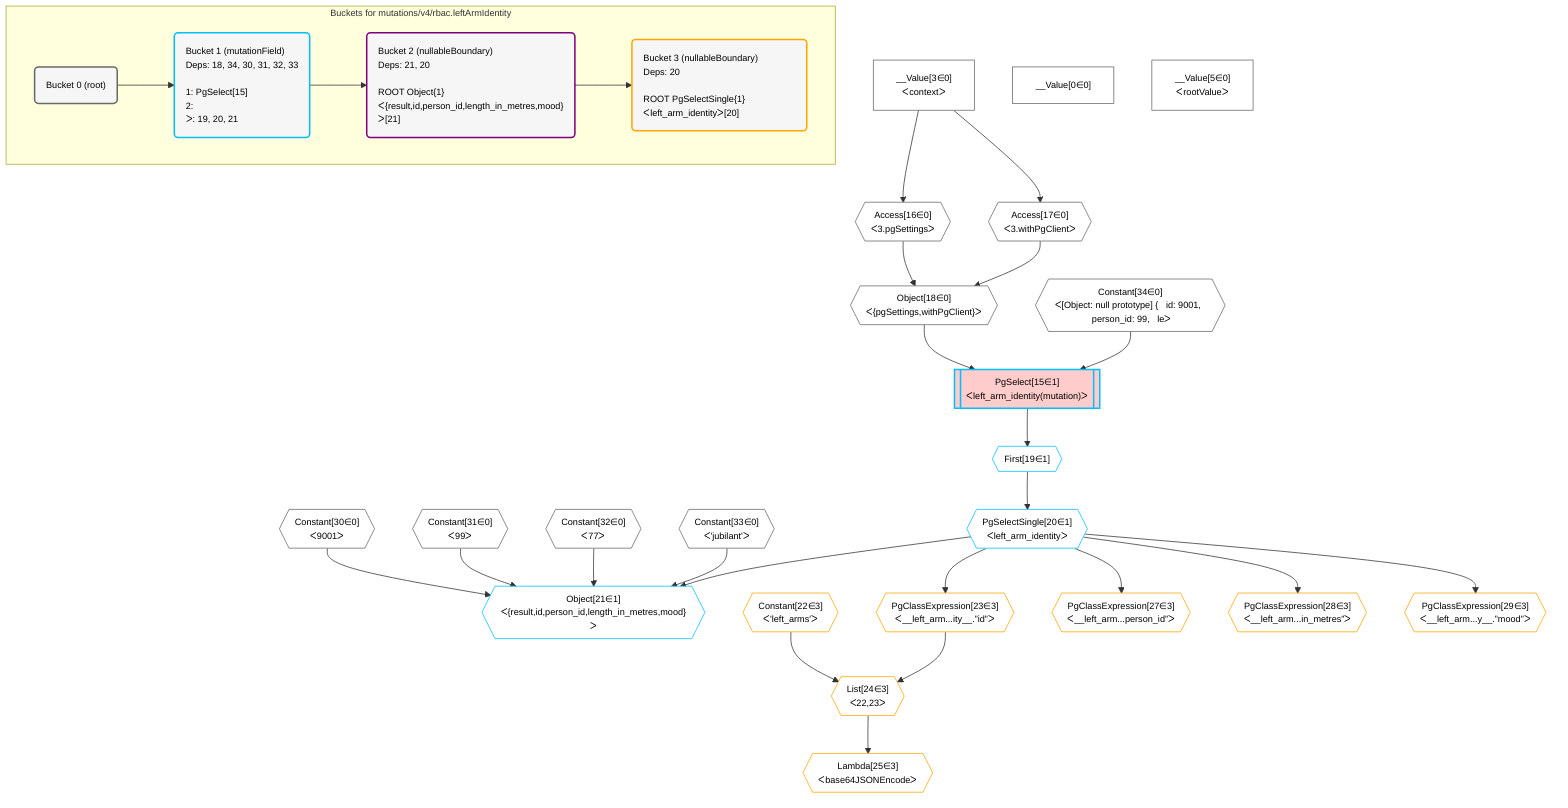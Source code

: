 %%{init: {'themeVariables': { 'fontSize': '12px'}}}%%
graph TD
    classDef path fill:#eee,stroke:#000,color:#000
    classDef plan fill:#fff,stroke-width:1px,color:#000
    classDef itemplan fill:#fff,stroke-width:2px,color:#000
    classDef unbatchedplan fill:#dff,stroke-width:1px,color:#000
    classDef sideeffectplan fill:#fcc,stroke-width:2px,color:#000
    classDef bucket fill:#f6f6f6,color:#000,stroke-width:2px,text-align:left


    %% plan dependencies
    Object18{{"Object[18∈0]<br />ᐸ{pgSettings,withPgClient}ᐳ"}}:::plan
    Access16{{"Access[16∈0]<br />ᐸ3.pgSettingsᐳ"}}:::plan
    Access17{{"Access[17∈0]<br />ᐸ3.withPgClientᐳ"}}:::plan
    Access16 & Access17 --> Object18
    __Value3["__Value[3∈0]<br />ᐸcontextᐳ"]:::plan
    __Value3 --> Access16
    __Value3 --> Access17
    __Value0["__Value[0∈0]"]:::plan
    __Value5["__Value[5∈0]<br />ᐸrootValueᐳ"]:::plan
    Constant34{{"Constant[34∈0]<br />ᐸ[Object: null prototype] {   id: 9001,   person_id: 99,   leᐳ"}}:::plan
    Constant30{{"Constant[30∈0]<br />ᐸ9001ᐳ"}}:::plan
    Constant31{{"Constant[31∈0]<br />ᐸ99ᐳ"}}:::plan
    Constant32{{"Constant[32∈0]<br />ᐸ77ᐳ"}}:::plan
    Constant33{{"Constant[33∈0]<br />ᐸ'jubilant'ᐳ"}}:::plan
    Object21{{"Object[21∈1]<br />ᐸ{result,id,person_id,length_in_metres,mood}ᐳ"}}:::plan
    PgSelectSingle20{{"PgSelectSingle[20∈1]<br />ᐸleft_arm_identityᐳ"}}:::plan
    PgSelectSingle20 & Constant30 & Constant31 & Constant32 & Constant33 --> Object21
    PgSelect15[["PgSelect[15∈1]<br />ᐸleft_arm_identity(mutation)ᐳ"]]:::sideeffectplan
    Object18 & Constant34 --> PgSelect15
    First19{{"First[19∈1]"}}:::plan
    PgSelect15 --> First19
    First19 --> PgSelectSingle20
    List24{{"List[24∈3]<br />ᐸ22,23ᐳ"}}:::plan
    Constant22{{"Constant[22∈3]<br />ᐸ'left_arms'ᐳ"}}:::plan
    PgClassExpression23{{"PgClassExpression[23∈3]<br />ᐸ__left_arm...ity__.”id”ᐳ"}}:::plan
    Constant22 & PgClassExpression23 --> List24
    PgSelectSingle20 --> PgClassExpression23
    Lambda25{{"Lambda[25∈3]<br />ᐸbase64JSONEncodeᐳ"}}:::plan
    List24 --> Lambda25
    PgClassExpression27{{"PgClassExpression[27∈3]<br />ᐸ__left_arm...person_id”ᐳ"}}:::plan
    PgSelectSingle20 --> PgClassExpression27
    PgClassExpression28{{"PgClassExpression[28∈3]<br />ᐸ__left_arm...in_metres”ᐳ"}}:::plan
    PgSelectSingle20 --> PgClassExpression28
    PgClassExpression29{{"PgClassExpression[29∈3]<br />ᐸ__left_arm...y__.”mood”ᐳ"}}:::plan
    PgSelectSingle20 --> PgClassExpression29

    %% define steps

    subgraph "Buckets for mutations/v4/rbac.leftArmIdentity"
    Bucket0("Bucket 0 (root)"):::bucket
    classDef bucket0 stroke:#696969
    class Bucket0,__Value0,__Value3,__Value5,Access16,Access17,Object18,Constant30,Constant31,Constant32,Constant33,Constant34 bucket0
    Bucket1("Bucket 1 (mutationField)<br />Deps: 18, 34, 30, 31, 32, 33<br /><br />1: PgSelect[15]<br />2: <br />ᐳ: 19, 20, 21"):::bucket
    classDef bucket1 stroke:#00bfff
    class Bucket1,PgSelect15,First19,PgSelectSingle20,Object21 bucket1
    Bucket2("Bucket 2 (nullableBoundary)<br />Deps: 21, 20<br /><br />ROOT Object{1}ᐸ{result,id,person_id,length_in_metres,mood}ᐳ[21]"):::bucket
    classDef bucket2 stroke:#7f007f
    class Bucket2 bucket2
    Bucket3("Bucket 3 (nullableBoundary)<br />Deps: 20<br /><br />ROOT PgSelectSingle{1}ᐸleft_arm_identityᐳ[20]"):::bucket
    classDef bucket3 stroke:#ffa500
    class Bucket3,Constant22,PgClassExpression23,List24,Lambda25,PgClassExpression27,PgClassExpression28,PgClassExpression29 bucket3
    Bucket0 --> Bucket1
    Bucket1 --> Bucket2
    Bucket2 --> Bucket3
    end